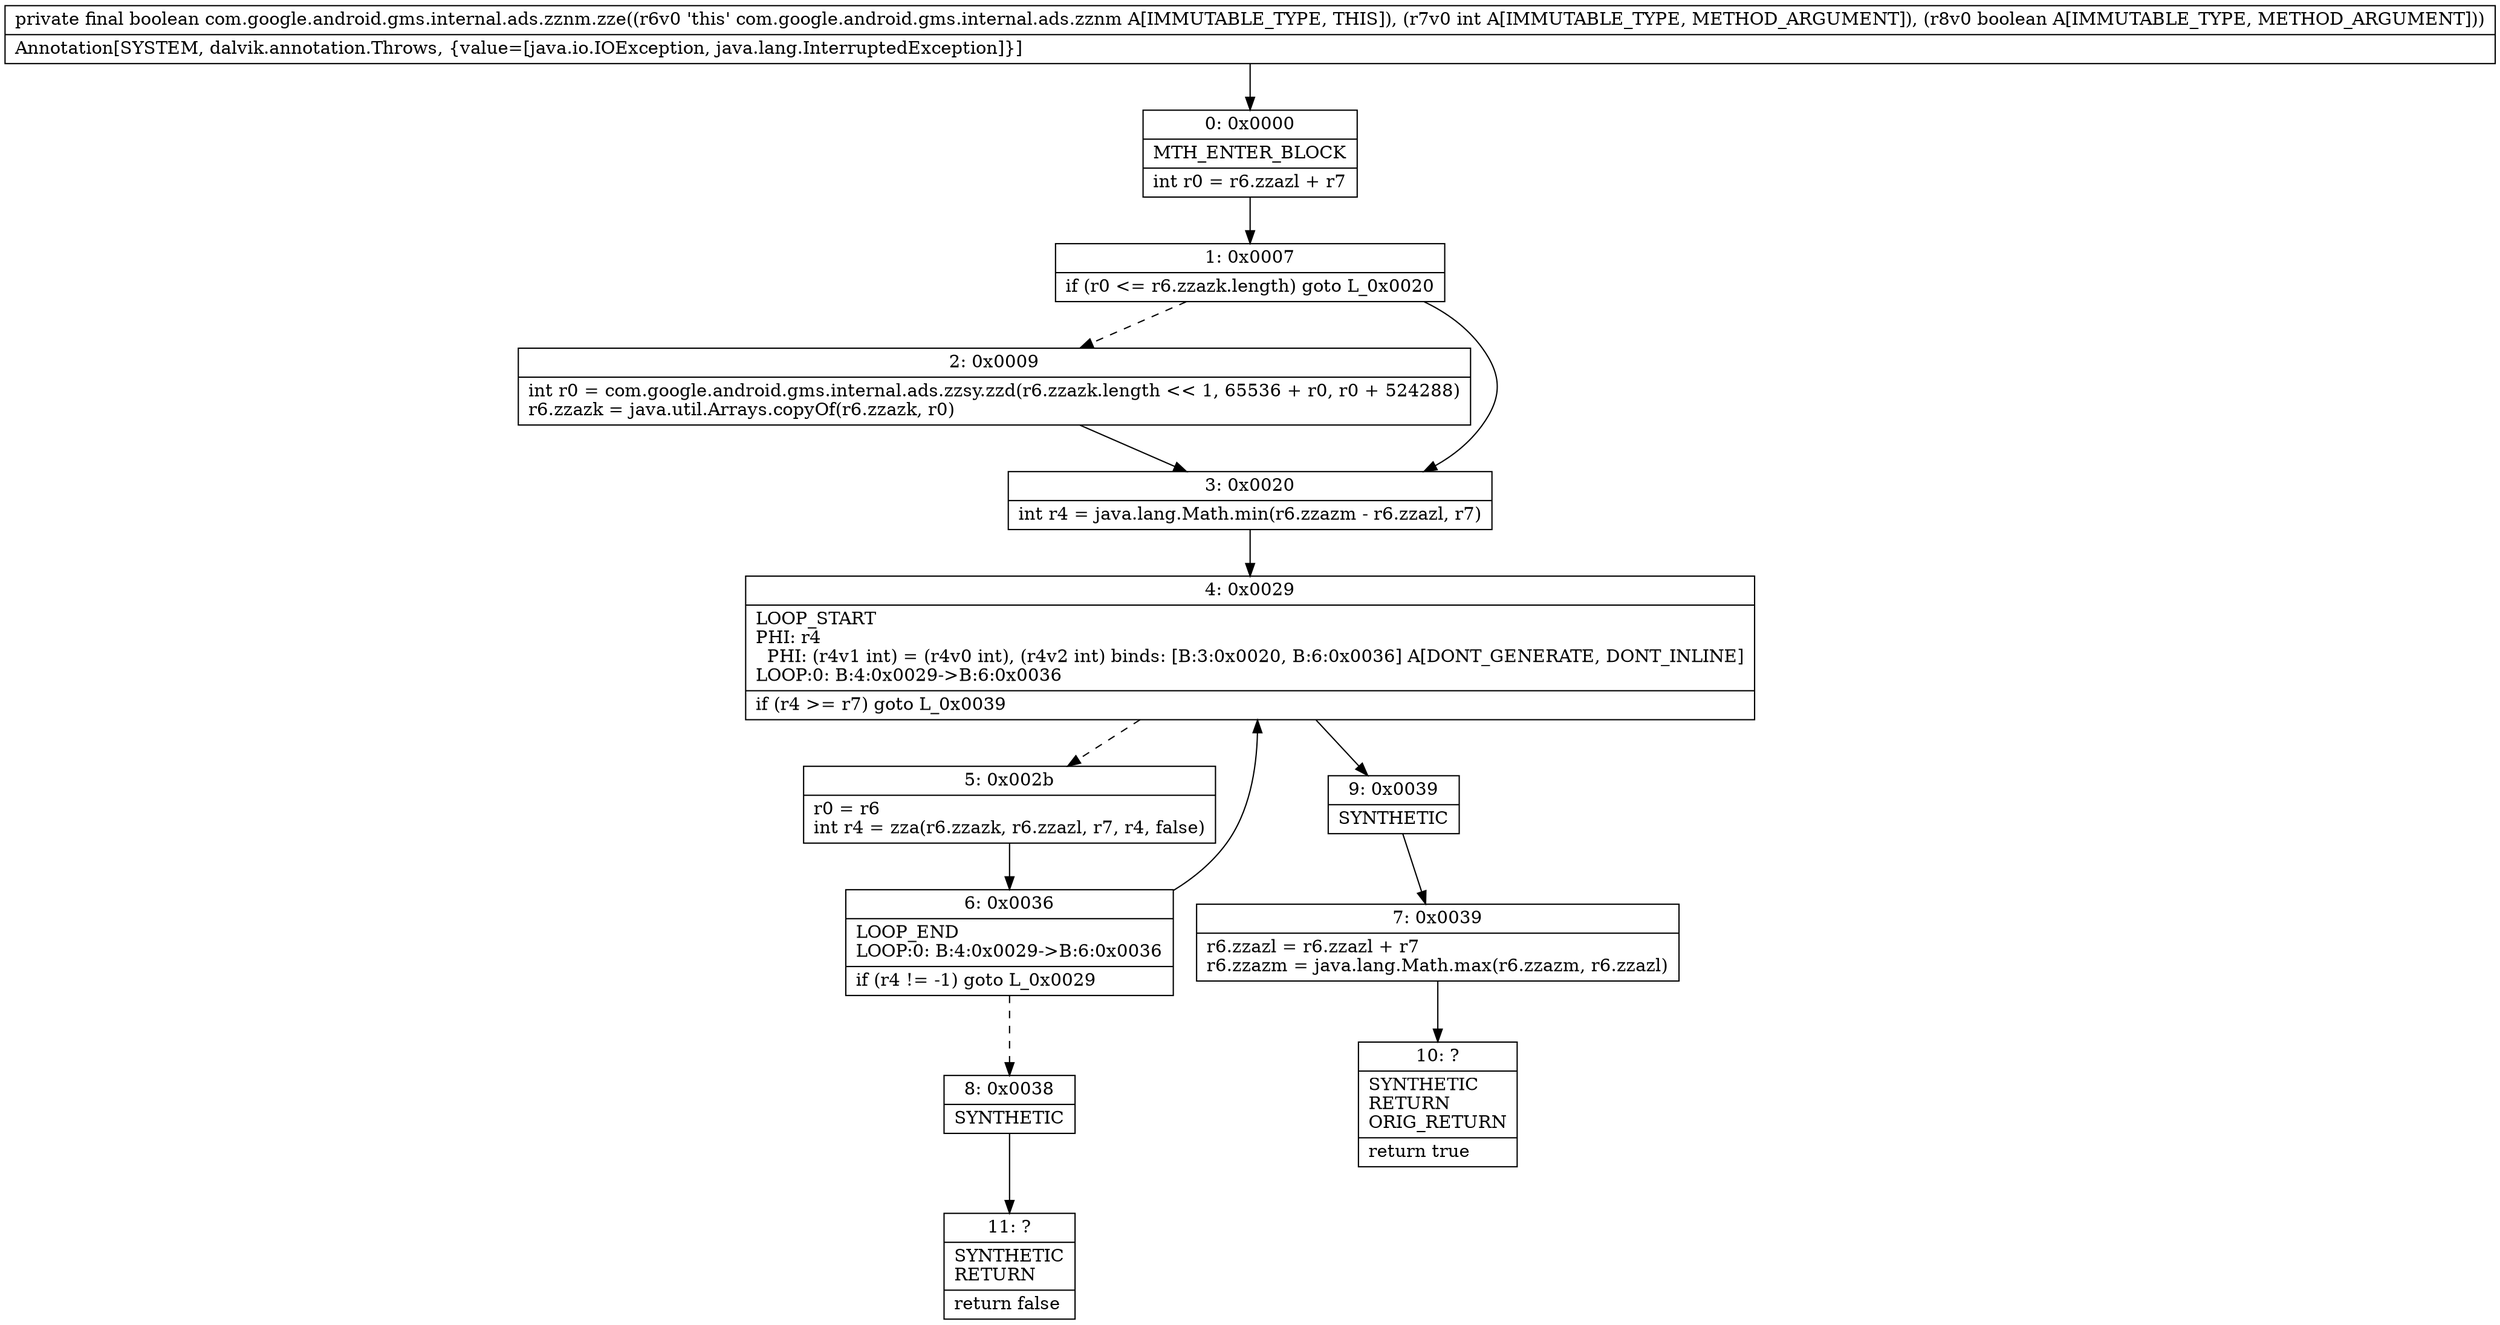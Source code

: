 digraph "CFG forcom.google.android.gms.internal.ads.zznm.zze(IZ)Z" {
Node_0 [shape=record,label="{0\:\ 0x0000|MTH_ENTER_BLOCK\l|int r0 = r6.zzazl + r7\l}"];
Node_1 [shape=record,label="{1\:\ 0x0007|if (r0 \<= r6.zzazk.length) goto L_0x0020\l}"];
Node_2 [shape=record,label="{2\:\ 0x0009|int r0 = com.google.android.gms.internal.ads.zzsy.zzd(r6.zzazk.length \<\< 1, 65536 + r0, r0 + 524288)\lr6.zzazk = java.util.Arrays.copyOf(r6.zzazk, r0)\l}"];
Node_3 [shape=record,label="{3\:\ 0x0020|int r4 = java.lang.Math.min(r6.zzazm \- r6.zzazl, r7)\l}"];
Node_4 [shape=record,label="{4\:\ 0x0029|LOOP_START\lPHI: r4 \l  PHI: (r4v1 int) = (r4v0 int), (r4v2 int) binds: [B:3:0x0020, B:6:0x0036] A[DONT_GENERATE, DONT_INLINE]\lLOOP:0: B:4:0x0029\-\>B:6:0x0036\l|if (r4 \>= r7) goto L_0x0039\l}"];
Node_5 [shape=record,label="{5\:\ 0x002b|r0 = r6\lint r4 = zza(r6.zzazk, r6.zzazl, r7, r4, false)\l}"];
Node_6 [shape=record,label="{6\:\ 0x0036|LOOP_END\lLOOP:0: B:4:0x0029\-\>B:6:0x0036\l|if (r4 != \-1) goto L_0x0029\l}"];
Node_7 [shape=record,label="{7\:\ 0x0039|r6.zzazl = r6.zzazl + r7\lr6.zzazm = java.lang.Math.max(r6.zzazm, r6.zzazl)\l}"];
Node_8 [shape=record,label="{8\:\ 0x0038|SYNTHETIC\l}"];
Node_9 [shape=record,label="{9\:\ 0x0039|SYNTHETIC\l}"];
Node_10 [shape=record,label="{10\:\ ?|SYNTHETIC\lRETURN\lORIG_RETURN\l|return true\l}"];
Node_11 [shape=record,label="{11\:\ ?|SYNTHETIC\lRETURN\l|return false\l}"];
MethodNode[shape=record,label="{private final boolean com.google.android.gms.internal.ads.zznm.zze((r6v0 'this' com.google.android.gms.internal.ads.zznm A[IMMUTABLE_TYPE, THIS]), (r7v0 int A[IMMUTABLE_TYPE, METHOD_ARGUMENT]), (r8v0 boolean A[IMMUTABLE_TYPE, METHOD_ARGUMENT]))  | Annotation[SYSTEM, dalvik.annotation.Throws, \{value=[java.io.IOException, java.lang.InterruptedException]\}]\l}"];
MethodNode -> Node_0;
Node_0 -> Node_1;
Node_1 -> Node_2[style=dashed];
Node_1 -> Node_3;
Node_2 -> Node_3;
Node_3 -> Node_4;
Node_4 -> Node_5[style=dashed];
Node_4 -> Node_9;
Node_5 -> Node_6;
Node_6 -> Node_4;
Node_6 -> Node_8[style=dashed];
Node_7 -> Node_10;
Node_8 -> Node_11;
Node_9 -> Node_7;
}

